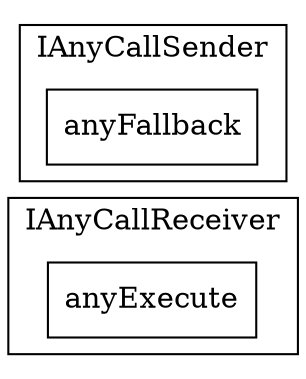 strict digraph {
rankdir="LR"
node [shape=box]
subgraph cluster_26_IAnyCallReceiver {
label = "IAnyCallReceiver"
"26_anyExecute" [label="anyExecute"]
}subgraph cluster_46_IAnyCallSender {
label = "IAnyCallSender"
"46_anyFallback" [label="anyFallback"]
}subgraph cluster_solidity {
label = "[Solidity]"
}
}